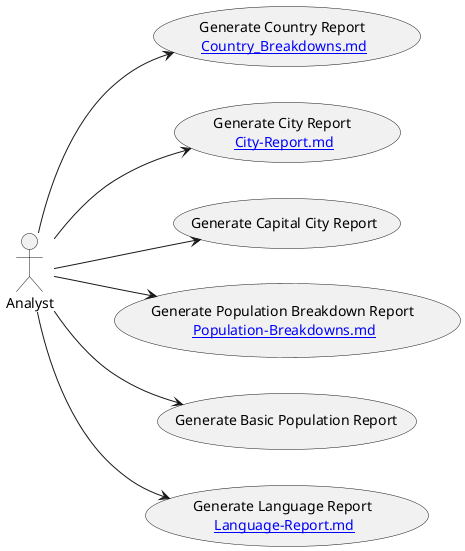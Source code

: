 @startuml
actor AN as "Analyst"
left to right direction

usecase "Generate Country Report \n[[Country_Breakdowns.md]]" as UC1
usecase "Generate City Report \n[[City-Report.md]]" as UC2
usecase "Generate Capital City Report" as UC3
usecase "Generate Population Breakdown Report \n[[Population-Breakdowns.md]]" as UC4
usecase "Generate Basic Population Report" as UC5
usecase "Generate Language Report \n[[Language-Report.md]]" as UC6

AN --> UC1
AN --> UC2
AN --> UC3
AN --> UC4
AN --> UC5
AN --> UC6
}
@enduml
